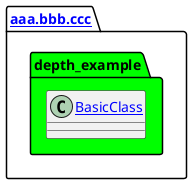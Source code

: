 @startuml
!$pathToRoot = "../../../.."
!$pathToSourceSources = "$pathToRoot/../sources"
!$pathToDocsBase = "$pathToRoot/aaa/bbb/ccc"
package "[[$pathToDocsBase/example_relations.puml aaa.bbb.ccc]]" as p\$_0 #ffffff {
    package "depth_example" as p\$_1 #00FF00 {
        class "[[$pathToSourceSources/aaa/bbb/ccc/depth_example/BasicClass.kt BasicClass]]" as BasicClass {
        }
    }
}

@enduml

